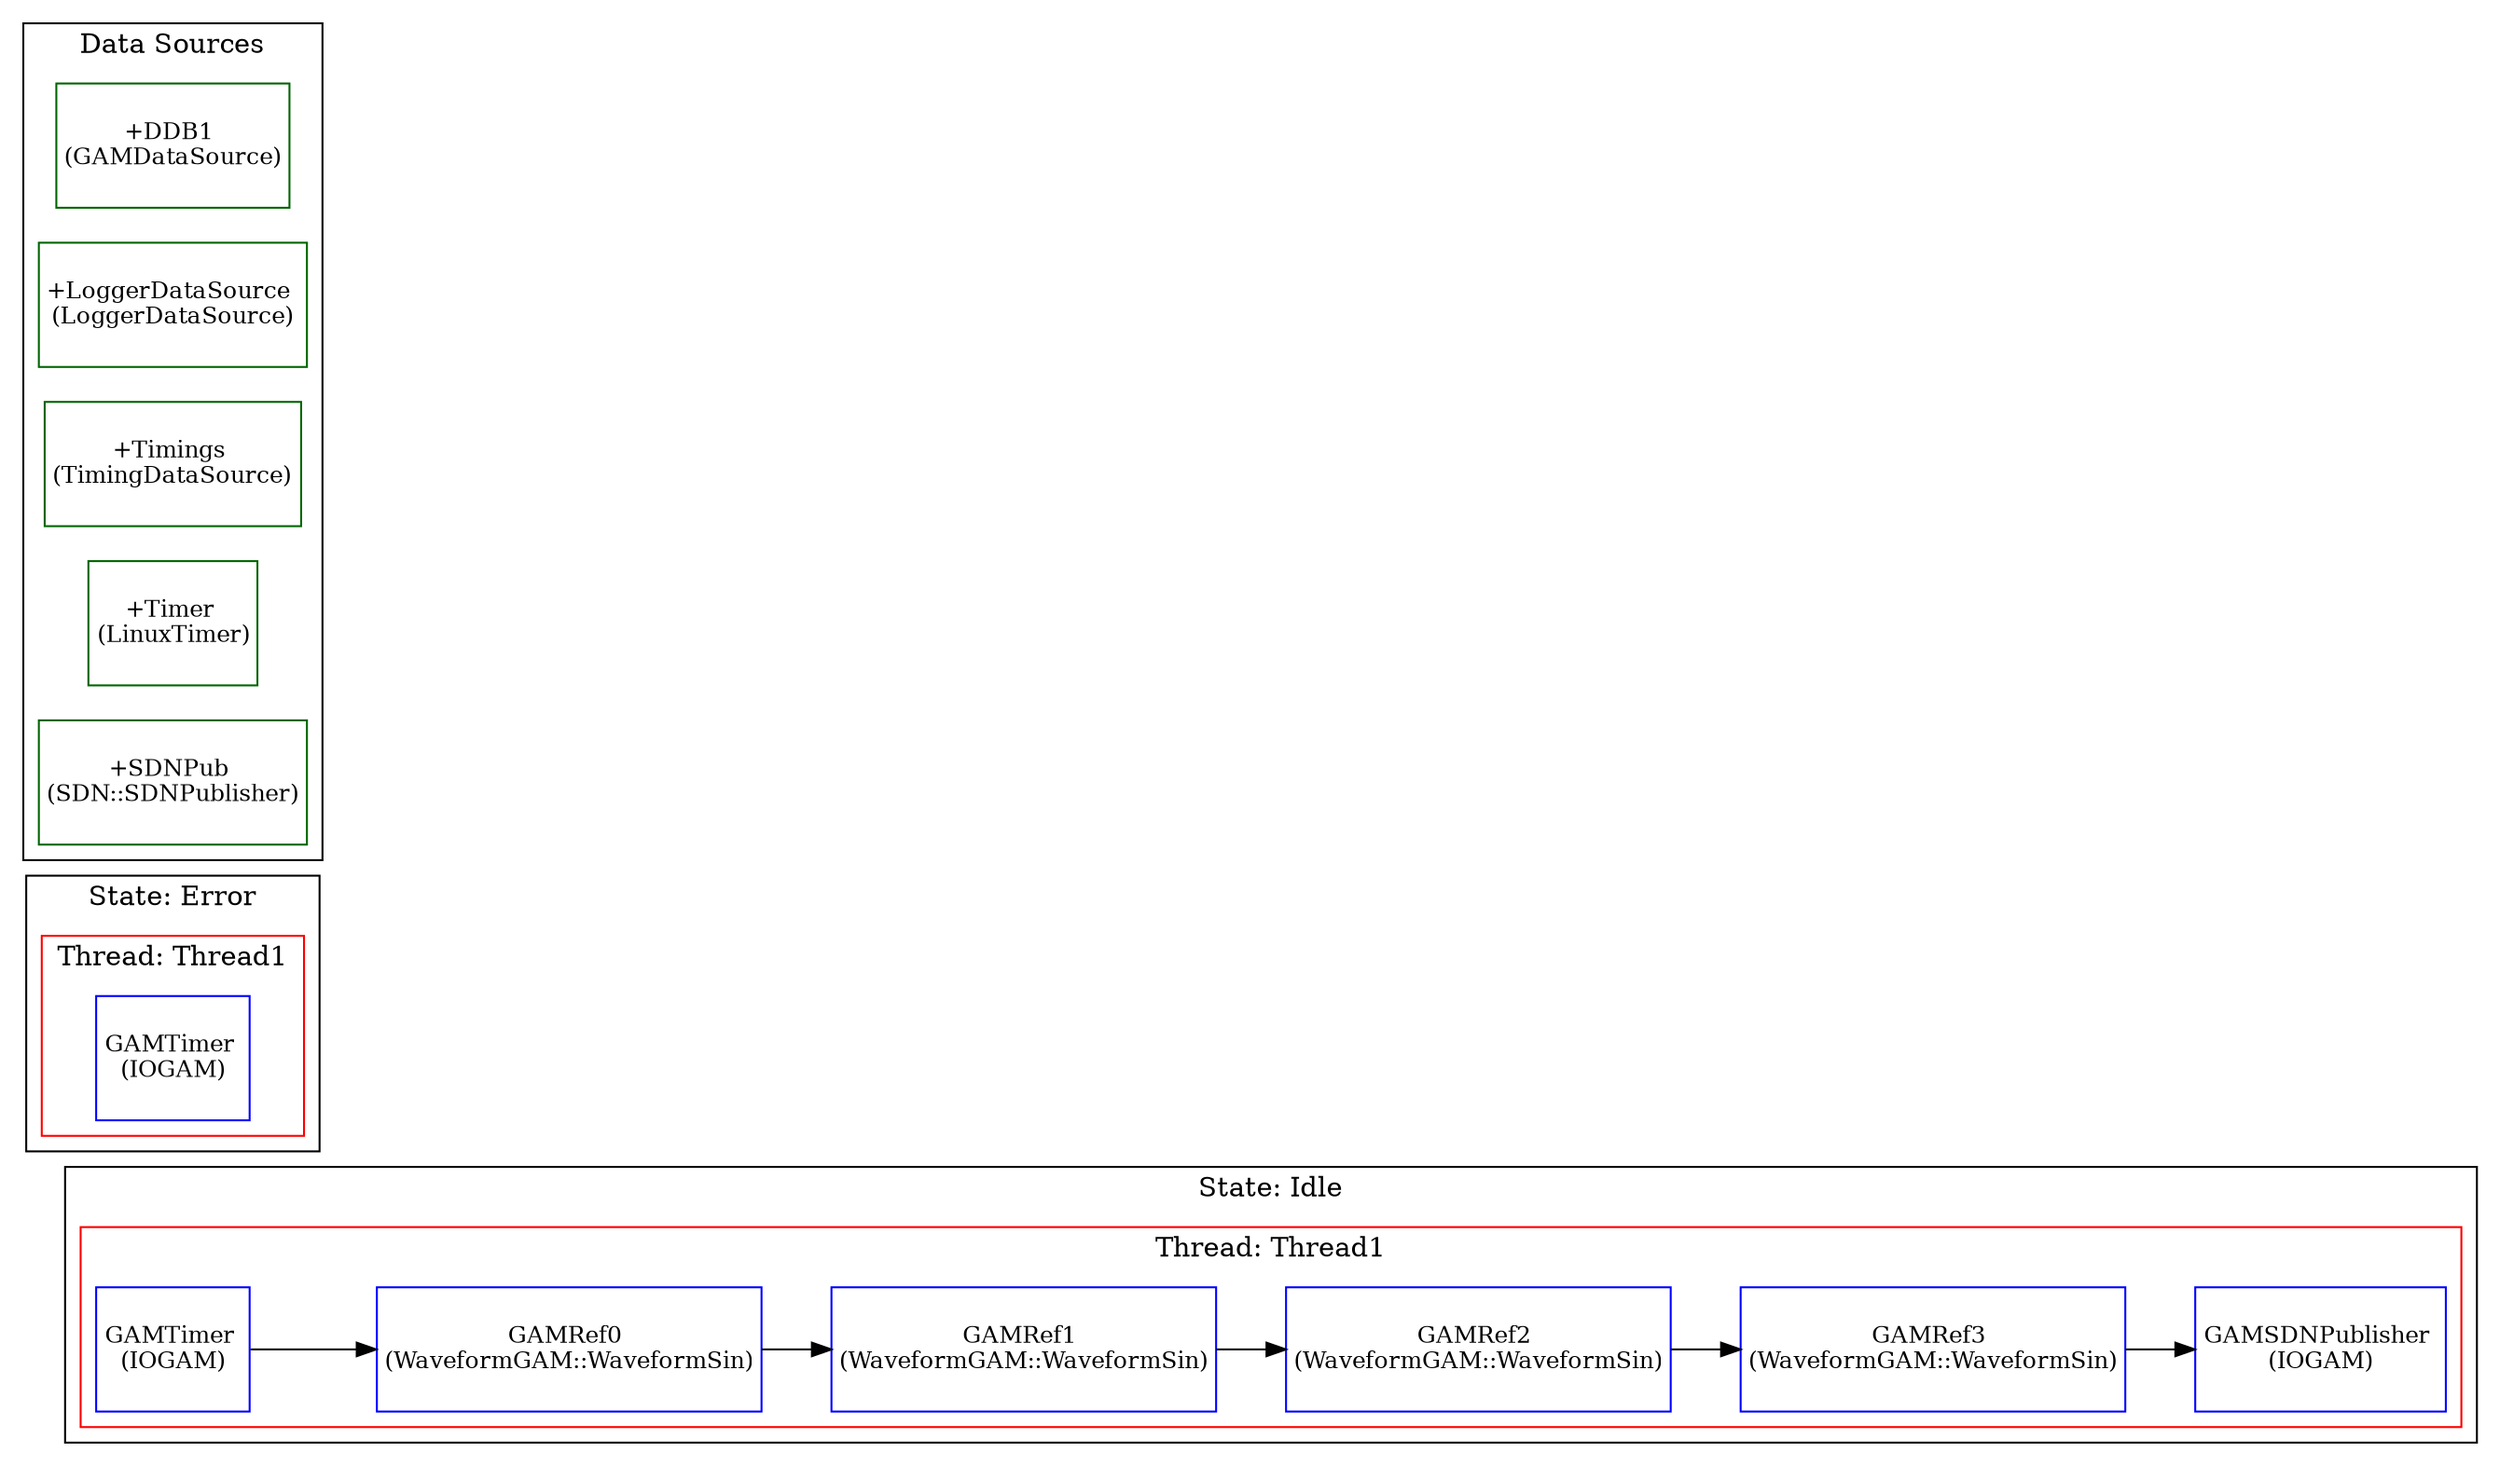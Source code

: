 digraph G {
rankdir=LR
concentrate=true
"Idle.Thread1.GAMTimer" [margin=0, shape=box, style=filled, fillcolor=white, color=blue,label=<<TABLE border="0" cellborder="0"><TR><TD width="60" height="60"><font point-size="12">GAMTimer <BR/>(IOGAM)</font></TD></TR></TABLE>>]
"Idle.Thread1.GAMRef0" [margin=0, shape=box, style=filled, fillcolor=white, color=blue,label=<<TABLE border="0" cellborder="0"><TR><TD width="60" height="60"><font point-size="12">GAMRef0 <BR/>(WaveformGAM::WaveformSin)</font></TD></TR></TABLE>>]
"Idle.Thread1.GAMRef1" [margin=0, shape=box, style=filled, fillcolor=white, color=blue,label=<<TABLE border="0" cellborder="0"><TR><TD width="60" height="60"><font point-size="12">GAMRef1 <BR/>(WaveformGAM::WaveformSin)</font></TD></TR></TABLE>>]
"Idle.Thread1.GAMRef2" [margin=0, shape=box, style=filled, fillcolor=white, color=blue,label=<<TABLE border="0" cellborder="0"><TR><TD width="60" height="60"><font point-size="12">GAMRef2 <BR/>(WaveformGAM::WaveformSin)</font></TD></TR></TABLE>>]
"Idle.Thread1.GAMRef3" [margin=0, shape=box, style=filled, fillcolor=white, color=blue,label=<<TABLE border="0" cellborder="0"><TR><TD width="60" height="60"><font point-size="12">GAMRef3 <BR/>(WaveformGAM::WaveformSin)</font></TD></TR></TABLE>>]
"Idle.Thread1.GAMSDNPublisher" [margin=0, shape=box, style=filled, fillcolor=white, color=blue,label=<<TABLE border="0" cellborder="0"><TR><TD width="60" height="60"><font point-size="12">GAMSDNPublisher <BR/>(IOGAM)</font></TD></TR></TABLE>>]
"Error.Thread1.GAMTimer" [margin=0, shape=box, style=filled, fillcolor=white, color=blue,label=<<TABLE border="0" cellborder="0"><TR><TD width="60" height="60"><font point-size="12">GAMTimer <BR/>(IOGAM)</font></TD></TR></TABLE>>]
subgraph cluster_Idle {
label = "State: Idle"
subgraph cluster_Idle_Thread1 {
label = "Thread: Thread1"
color= "red"
"Idle.Thread1.GAMTimer"->"Idle.Thread1.GAMRef0"->"Idle.Thread1.GAMRef1"->"Idle.Thread1.GAMRef2"->"Idle.Thread1.GAMRef3"->"Idle.Thread1.GAMSDNPublisher"
}
}
subgraph cluster_Error {
label = "State: Error"
subgraph cluster_Error_Thread1 {
label = "Thread: Thread1"
color= "red"
"Error.Thread1.GAMTimer"
}
}
subgraph cluster_DataSources {
label = "Data Sources"
"+DDB1" [margin=0, shape=box, style=filled, fillcolor=white, color=darkgreen,label=<<TABLE border="0" cellborder="0"><TR><TD width="60" height="60"><font point-size="12">+DDB1 <BR/>(GAMDataSource)</font></TD></TR></TABLE>>]
"+LoggerDataSource" [margin=0, shape=box, style=filled, fillcolor=white, color=darkgreen,label=<<TABLE border="0" cellborder="0"><TR><TD width="60" height="60"><font point-size="12">+LoggerDataSource <BR/>(LoggerDataSource)</font></TD></TR></TABLE>>]
"+Timings" [margin=0, shape=box, style=filled, fillcolor=white, color=darkgreen,label=<<TABLE border="0" cellborder="0"><TR><TD width="60" height="60"><font point-size="12">+Timings <BR/>(TimingDataSource)</font></TD></TR></TABLE>>]
"+Timer" [margin=0, shape=box, style=filled, fillcolor=white, color=darkgreen,label=<<TABLE border="0" cellborder="0"><TR><TD width="60" height="60"><font point-size="12">+Timer <BR/>(LinuxTimer)</font></TD></TR></TABLE>>]
"+SDNPub" [margin=0, shape=box, style=filled, fillcolor=white, color=darkgreen,label=<<TABLE border="0" cellborder="0"><TR><TD width="60" height="60"><font point-size="12">+SDNPub <BR/>(SDN::SDNPublisher)</font></TD></TR></TABLE>>]
}
}
